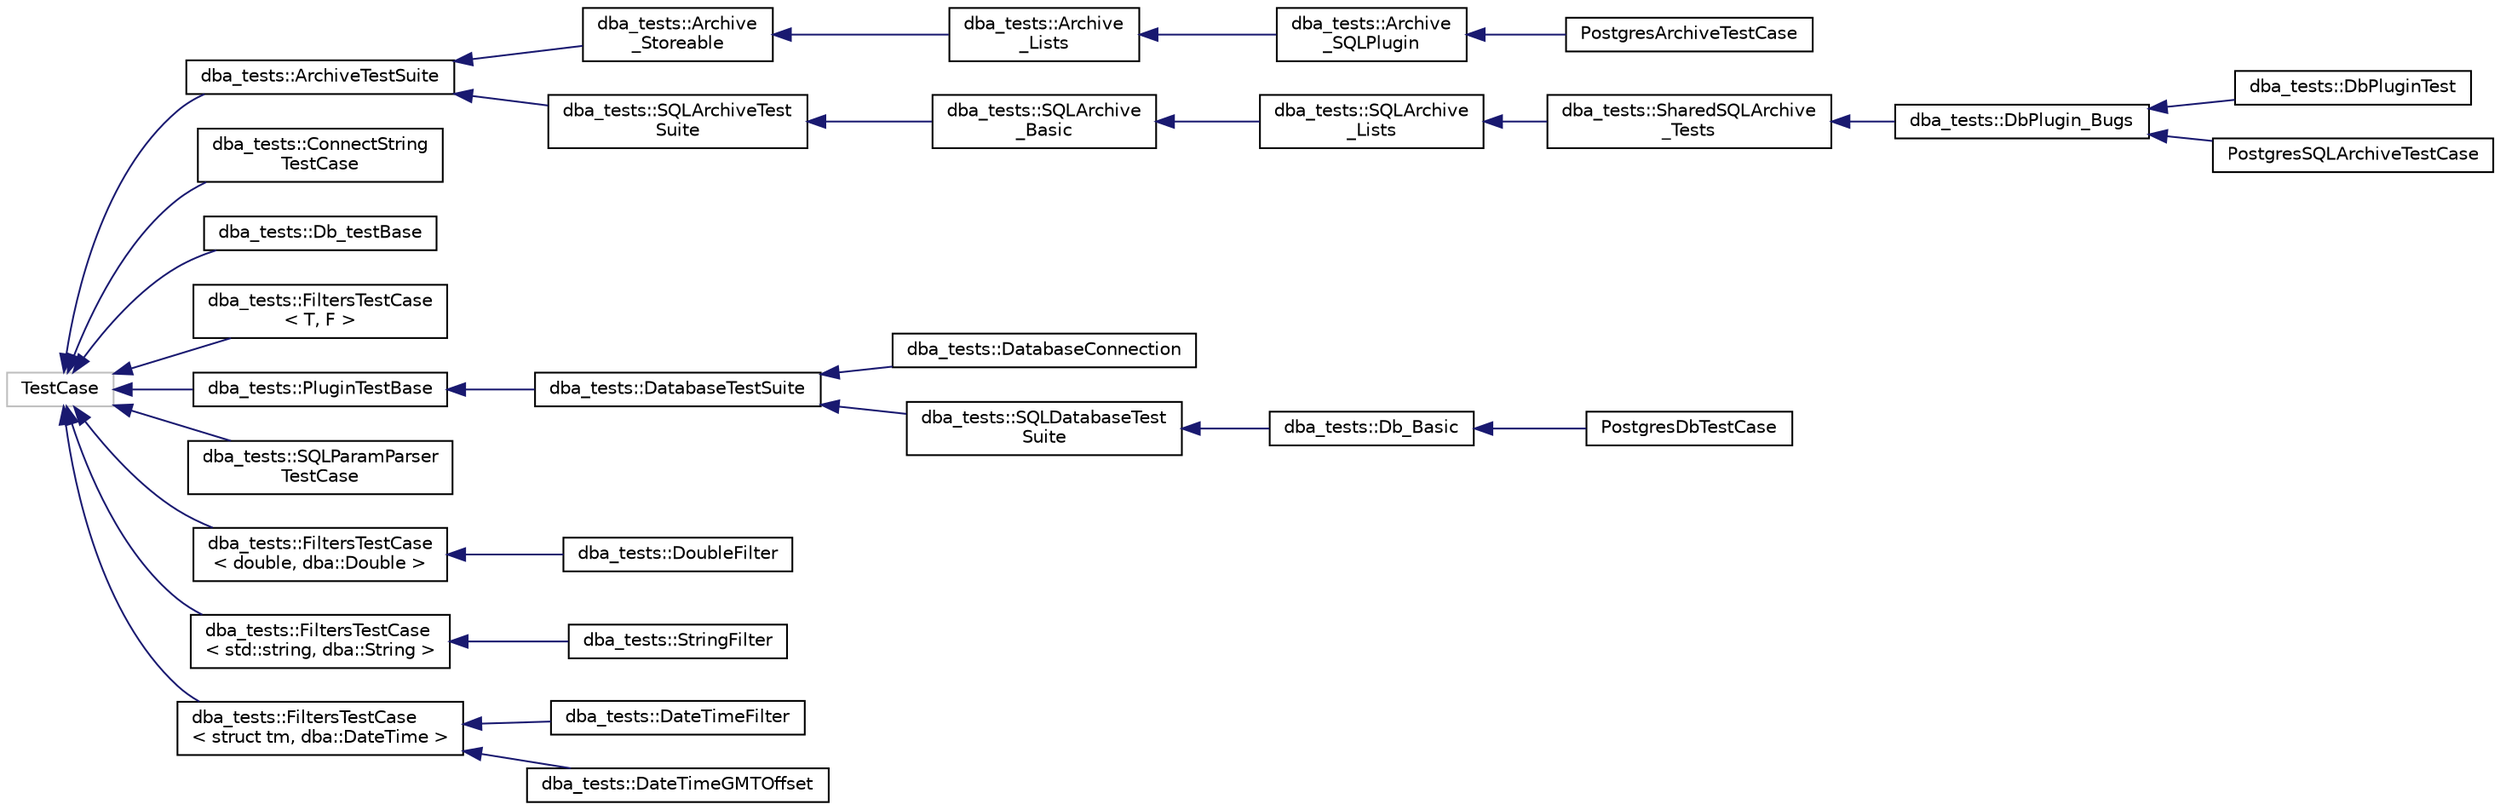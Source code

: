 digraph "Graphical Class Hierarchy"
{
  edge [fontname="Helvetica",fontsize="10",labelfontname="Helvetica",labelfontsize="10"];
  node [fontname="Helvetica",fontsize="10",shape=record];
  rankdir="LR";
  Node1 [label="TestCase",height=0.2,width=0.4,color="grey75", fillcolor="white", style="filled"];
  Node1 -> Node2 [dir="back",color="midnightblue",fontsize="10",style="solid",fontname="Helvetica"];
  Node2 [label="dba_tests::ArchiveTestSuite",height=0.2,width=0.4,color="black", fillcolor="white", style="filled",URL="$classdba__tests_1_1_archive_test_suite.html"];
  Node2 -> Node3 [dir="back",color="midnightblue",fontsize="10",style="solid",fontname="Helvetica"];
  Node3 [label="dba_tests::Archive\l_Storeable",height=0.2,width=0.4,color="black", fillcolor="white", style="filled",URL="$classdba__tests_1_1_archive___storeable.html"];
  Node3 -> Node4 [dir="back",color="midnightblue",fontsize="10",style="solid",fontname="Helvetica"];
  Node4 [label="dba_tests::Archive\l_Lists",height=0.2,width=0.4,color="black", fillcolor="white", style="filled",URL="$classdba__tests_1_1_archive___lists.html"];
  Node4 -> Node5 [dir="back",color="midnightblue",fontsize="10",style="solid",fontname="Helvetica"];
  Node5 [label="dba_tests::Archive\l_SQLPlugin",height=0.2,width=0.4,color="black", fillcolor="white", style="filled",URL="$classdba__tests_1_1_archive___s_q_l_plugin.html"];
  Node5 -> Node6 [dir="back",color="midnightblue",fontsize="10",style="solid",fontname="Helvetica"];
  Node6 [label="PostgresArchiveTestCase",height=0.2,width=0.4,color="black", fillcolor="white", style="filled",URL="$class_postgres_archive_test_case.html"];
  Node2 -> Node7 [dir="back",color="midnightblue",fontsize="10",style="solid",fontname="Helvetica"];
  Node7 [label="dba_tests::SQLArchiveTest\lSuite",height=0.2,width=0.4,color="black", fillcolor="white", style="filled",URL="$classdba__tests_1_1_s_q_l_archive_test_suite.html"];
  Node7 -> Node8 [dir="back",color="midnightblue",fontsize="10",style="solid",fontname="Helvetica"];
  Node8 [label="dba_tests::SQLArchive\l_Basic",height=0.2,width=0.4,color="black", fillcolor="white", style="filled",URL="$classdba__tests_1_1_s_q_l_archive___basic.html"];
  Node8 -> Node9 [dir="back",color="midnightblue",fontsize="10",style="solid",fontname="Helvetica"];
  Node9 [label="dba_tests::SQLArchive\l_Lists",height=0.2,width=0.4,color="black", fillcolor="white", style="filled",URL="$classdba__tests_1_1_s_q_l_archive___lists.html"];
  Node9 -> Node10 [dir="back",color="midnightblue",fontsize="10",style="solid",fontname="Helvetica"];
  Node10 [label="dba_tests::SharedSQLArchive\l_Tests",height=0.2,width=0.4,color="black", fillcolor="white", style="filled",URL="$classdba__tests_1_1_shared_s_q_l_archive___tests.html"];
  Node10 -> Node11 [dir="back",color="midnightblue",fontsize="10",style="solid",fontname="Helvetica"];
  Node11 [label="dba_tests::DbPlugin_Bugs",height=0.2,width=0.4,color="black", fillcolor="white", style="filled",URL="$classdba__tests_1_1_db_plugin___bugs.html"];
  Node11 -> Node12 [dir="back",color="midnightblue",fontsize="10",style="solid",fontname="Helvetica"];
  Node12 [label="dba_tests::DbPluginTest",height=0.2,width=0.4,color="black", fillcolor="white", style="filled",URL="$classdba__tests_1_1_db_plugin_test.html"];
  Node11 -> Node13 [dir="back",color="midnightblue",fontsize="10",style="solid",fontname="Helvetica"];
  Node13 [label="PostgresSQLArchiveTestCase",height=0.2,width=0.4,color="black", fillcolor="white", style="filled",URL="$class_postgres_s_q_l_archive_test_case.html"];
  Node1 -> Node14 [dir="back",color="midnightblue",fontsize="10",style="solid",fontname="Helvetica"];
  Node14 [label="dba_tests::ConnectString\lTestCase",height=0.2,width=0.4,color="black", fillcolor="white", style="filled",URL="$classdba__tests_1_1_connect_string_test_case.html"];
  Node1 -> Node15 [dir="back",color="midnightblue",fontsize="10",style="solid",fontname="Helvetica"];
  Node15 [label="dba_tests::Db_testBase",height=0.2,width=0.4,color="black", fillcolor="white", style="filled",URL="$classdba__tests_1_1_db__test_base.html"];
  Node1 -> Node16 [dir="back",color="midnightblue",fontsize="10",style="solid",fontname="Helvetica"];
  Node16 [label="dba_tests::FiltersTestCase\l\< T, F \>",height=0.2,width=0.4,color="black", fillcolor="white", style="filled",URL="$classdba__tests_1_1_filters_test_case.html"];
  Node1 -> Node17 [dir="back",color="midnightblue",fontsize="10",style="solid",fontname="Helvetica"];
  Node17 [label="dba_tests::PluginTestBase",height=0.2,width=0.4,color="black", fillcolor="white", style="filled",URL="$classdba__tests_1_1_plugin_test_base.html"];
  Node17 -> Node18 [dir="back",color="midnightblue",fontsize="10",style="solid",fontname="Helvetica"];
  Node18 [label="dba_tests::DatabaseTestSuite",height=0.2,width=0.4,color="black", fillcolor="white", style="filled",URL="$classdba__tests_1_1_database_test_suite.html"];
  Node18 -> Node19 [dir="back",color="midnightblue",fontsize="10",style="solid",fontname="Helvetica"];
  Node19 [label="dba_tests::DatabaseConnection",height=0.2,width=0.4,color="black", fillcolor="white", style="filled",URL="$classdba__tests_1_1_database_connection.html"];
  Node18 -> Node20 [dir="back",color="midnightblue",fontsize="10",style="solid",fontname="Helvetica"];
  Node20 [label="dba_tests::SQLDatabaseTest\lSuite",height=0.2,width=0.4,color="black", fillcolor="white", style="filled",URL="$classdba__tests_1_1_s_q_l_database_test_suite.html"];
  Node20 -> Node21 [dir="back",color="midnightblue",fontsize="10",style="solid",fontname="Helvetica"];
  Node21 [label="dba_tests::Db_Basic",height=0.2,width=0.4,color="black", fillcolor="white", style="filled",URL="$classdba__tests_1_1_db___basic.html"];
  Node21 -> Node22 [dir="back",color="midnightblue",fontsize="10",style="solid",fontname="Helvetica"];
  Node22 [label="PostgresDbTestCase",height=0.2,width=0.4,color="black", fillcolor="white", style="filled",URL="$class_postgres_db_test_case.html"];
  Node1 -> Node23 [dir="back",color="midnightblue",fontsize="10",style="solid",fontname="Helvetica"];
  Node23 [label="dba_tests::SQLParamParser\lTestCase",height=0.2,width=0.4,color="black", fillcolor="white", style="filled",URL="$classdba__tests_1_1_s_q_l_param_parser_test_case.html"];
  Node1 -> Node24 [dir="back",color="midnightblue",fontsize="10",style="solid",fontname="Helvetica"];
  Node24 [label="dba_tests::FiltersTestCase\l\< double, dba::Double \>",height=0.2,width=0.4,color="black", fillcolor="white", style="filled",URL="$classdba__tests_1_1_filters_test_case.html"];
  Node24 -> Node25 [dir="back",color="midnightblue",fontsize="10",style="solid",fontname="Helvetica"];
  Node25 [label="dba_tests::DoubleFilter",height=0.2,width=0.4,color="black", fillcolor="white", style="filled",URL="$classdba__tests_1_1_double_filter.html"];
  Node1 -> Node26 [dir="back",color="midnightblue",fontsize="10",style="solid",fontname="Helvetica"];
  Node26 [label="dba_tests::FiltersTestCase\l\< std::string, dba::String \>",height=0.2,width=0.4,color="black", fillcolor="white", style="filled",URL="$classdba__tests_1_1_filters_test_case.html"];
  Node26 -> Node27 [dir="back",color="midnightblue",fontsize="10",style="solid",fontname="Helvetica"];
  Node27 [label="dba_tests::StringFilter",height=0.2,width=0.4,color="black", fillcolor="white", style="filled",URL="$classdba__tests_1_1_string_filter.html"];
  Node1 -> Node28 [dir="back",color="midnightblue",fontsize="10",style="solid",fontname="Helvetica"];
  Node28 [label="dba_tests::FiltersTestCase\l\< struct tm, dba::DateTime \>",height=0.2,width=0.4,color="black", fillcolor="white", style="filled",URL="$classdba__tests_1_1_filters_test_case.html"];
  Node28 -> Node29 [dir="back",color="midnightblue",fontsize="10",style="solid",fontname="Helvetica"];
  Node29 [label="dba_tests::DateTimeFilter",height=0.2,width=0.4,color="black", fillcolor="white", style="filled",URL="$classdba__tests_1_1_date_time_filter.html"];
  Node28 -> Node30 [dir="back",color="midnightblue",fontsize="10",style="solid",fontname="Helvetica"];
  Node30 [label="dba_tests::DateTimeGMTOffset",height=0.2,width=0.4,color="black", fillcolor="white", style="filled",URL="$classdba__tests_1_1_date_time_g_m_t_offset.html"];
}
